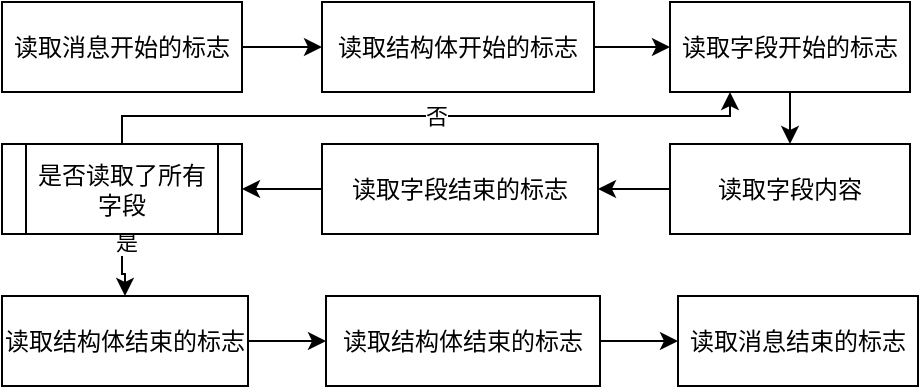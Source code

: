 <mxfile version="23.1.5" type="device">
  <diagram name="第 1 页" id="jgar2wl3oYclChfsqZga">
    <mxGraphModel dx="1025" dy="854" grid="0" gridSize="10" guides="1" tooltips="1" connect="1" arrows="1" fold="1" page="1" pageScale="1" pageWidth="827" pageHeight="1169" math="0" shadow="0">
      <root>
        <mxCell id="0" />
        <mxCell id="1" parent="0" />
        <mxCell id="b8yJQDJiUYAxETwQN9pN-10" style="edgeStyle=orthogonalEdgeStyle;rounded=0;orthogonalLoop=1;jettySize=auto;html=1;entryX=0;entryY=0.5;entryDx=0;entryDy=0;fontFamily=Times New Roman;" parent="1" source="b8yJQDJiUYAxETwQN9pN-1" target="b8yJQDJiUYAxETwQN9pN-2" edge="1">
          <mxGeometry relative="1" as="geometry" />
        </mxCell>
        <mxCell id="b8yJQDJiUYAxETwQN9pN-1" value="读取消息开始的标志" style="rounded=0;whiteSpace=wrap;html=1;fontFamily=Times New Roman;" parent="1" vertex="1">
          <mxGeometry x="185" y="216" width="120" height="45" as="geometry" />
        </mxCell>
        <mxCell id="b8yJQDJiUYAxETwQN9pN-11" style="edgeStyle=orthogonalEdgeStyle;rounded=0;orthogonalLoop=1;jettySize=auto;html=1;entryX=0;entryY=0.5;entryDx=0;entryDy=0;fontFamily=Times New Roman;" parent="1" source="b8yJQDJiUYAxETwQN9pN-2" target="b8yJQDJiUYAxETwQN9pN-3" edge="1">
          <mxGeometry relative="1" as="geometry" />
        </mxCell>
        <mxCell id="b8yJQDJiUYAxETwQN9pN-2" value="读取结构体开始的标志" style="rounded=0;whiteSpace=wrap;html=1;fontFamily=Times New Roman;" parent="1" vertex="1">
          <mxGeometry x="345" y="216" width="136" height="45" as="geometry" />
        </mxCell>
        <mxCell id="b8yJQDJiUYAxETwQN9pN-12" style="edgeStyle=orthogonalEdgeStyle;rounded=0;orthogonalLoop=1;jettySize=auto;html=1;fontFamily=Times New Roman;" parent="1" source="b8yJQDJiUYAxETwQN9pN-3" target="b8yJQDJiUYAxETwQN9pN-4" edge="1">
          <mxGeometry relative="1" as="geometry" />
        </mxCell>
        <mxCell id="b8yJQDJiUYAxETwQN9pN-3" value="读取字段开始的标志" style="rounded=0;whiteSpace=wrap;html=1;fontFamily=Times New Roman;" parent="1" vertex="1">
          <mxGeometry x="519" y="216" width="120" height="45" as="geometry" />
        </mxCell>
        <mxCell id="b8yJQDJiUYAxETwQN9pN-13" style="edgeStyle=orthogonalEdgeStyle;rounded=0;orthogonalLoop=1;jettySize=auto;html=1;entryX=1;entryY=0.5;entryDx=0;entryDy=0;fontFamily=Times New Roman;" parent="1" source="b8yJQDJiUYAxETwQN9pN-4" target="b8yJQDJiUYAxETwQN9pN-5" edge="1">
          <mxGeometry relative="1" as="geometry" />
        </mxCell>
        <mxCell id="b8yJQDJiUYAxETwQN9pN-4" value="读取字段内容" style="rounded=0;whiteSpace=wrap;html=1;fontFamily=Times New Roman;" parent="1" vertex="1">
          <mxGeometry x="519" y="287" width="120" height="45" as="geometry" />
        </mxCell>
        <mxCell id="b8yJQDJiUYAxETwQN9pN-14" style="edgeStyle=orthogonalEdgeStyle;rounded=0;orthogonalLoop=1;jettySize=auto;html=1;entryX=1;entryY=0.5;entryDx=0;entryDy=0;fontFamily=Times New Roman;" parent="1" source="b8yJQDJiUYAxETwQN9pN-5" target="b8yJQDJiUYAxETwQN9pN-8" edge="1">
          <mxGeometry relative="1" as="geometry" />
        </mxCell>
        <mxCell id="b8yJQDJiUYAxETwQN9pN-5" value="读取字段结束的标志" style="rounded=0;whiteSpace=wrap;html=1;fontFamily=Times New Roman;" parent="1" vertex="1">
          <mxGeometry x="345" y="287" width="138" height="45" as="geometry" />
        </mxCell>
        <mxCell id="b8yJQDJiUYAxETwQN9pN-19" style="edgeStyle=orthogonalEdgeStyle;rounded=0;orthogonalLoop=1;jettySize=auto;html=1;entryX=0;entryY=0.5;entryDx=0;entryDy=0;fontFamily=Times New Roman;" parent="1" source="b8yJQDJiUYAxETwQN9pN-6" target="b8yJQDJiUYAxETwQN9pN-7" edge="1">
          <mxGeometry relative="1" as="geometry" />
        </mxCell>
        <mxCell id="b8yJQDJiUYAxETwQN9pN-6" value="读取结构体结束的标志" style="rounded=0;whiteSpace=wrap;html=1;fontFamily=Times New Roman;" parent="1" vertex="1">
          <mxGeometry x="185" y="363" width="123" height="45" as="geometry" />
        </mxCell>
        <mxCell id="b8yJQDJiUYAxETwQN9pN-20" style="edgeStyle=orthogonalEdgeStyle;rounded=0;orthogonalLoop=1;jettySize=auto;html=1;entryX=0;entryY=0.5;entryDx=0;entryDy=0;fontFamily=Times New Roman;" parent="1" source="b8yJQDJiUYAxETwQN9pN-7" target="b8yJQDJiUYAxETwQN9pN-9" edge="1">
          <mxGeometry relative="1" as="geometry" />
        </mxCell>
        <mxCell id="b8yJQDJiUYAxETwQN9pN-7" value="读取结构体结束的标志" style="rounded=0;whiteSpace=wrap;html=1;fontFamily=Times New Roman;" parent="1" vertex="1">
          <mxGeometry x="347" y="363" width="137" height="45" as="geometry" />
        </mxCell>
        <mxCell id="b8yJQDJiUYAxETwQN9pN-15" style="edgeStyle=orthogonalEdgeStyle;rounded=0;orthogonalLoop=1;jettySize=auto;html=1;entryX=0.25;entryY=1;entryDx=0;entryDy=0;fontFamily=Times New Roman;" parent="1" source="b8yJQDJiUYAxETwQN9pN-8" target="b8yJQDJiUYAxETwQN9pN-3" edge="1">
          <mxGeometry relative="1" as="geometry">
            <Array as="points">
              <mxPoint x="245" y="273" />
              <mxPoint x="549" y="273" />
            </Array>
          </mxGeometry>
        </mxCell>
        <mxCell id="b8yJQDJiUYAxETwQN9pN-16" value="否" style="edgeLabel;html=1;align=center;verticalAlign=middle;resizable=0;points=[];fontFamily=Times New Roman;" parent="b8yJQDJiUYAxETwQN9pN-15" vertex="1" connectable="0">
          <mxGeometry x="0.037" relative="1" as="geometry">
            <mxPoint as="offset" />
          </mxGeometry>
        </mxCell>
        <mxCell id="b8yJQDJiUYAxETwQN9pN-17" style="edgeStyle=orthogonalEdgeStyle;rounded=0;orthogonalLoop=1;jettySize=auto;html=1;entryX=0.5;entryY=0;entryDx=0;entryDy=0;fontFamily=Times New Roman;" parent="1" source="b8yJQDJiUYAxETwQN9pN-8" target="b8yJQDJiUYAxETwQN9pN-6" edge="1">
          <mxGeometry relative="1" as="geometry" />
        </mxCell>
        <mxCell id="b8yJQDJiUYAxETwQN9pN-18" value="是" style="edgeLabel;html=1;align=center;verticalAlign=middle;resizable=0;points=[];fontFamily=Times New Roman;" parent="b8yJQDJiUYAxETwQN9pN-17" vertex="1" connectable="0">
          <mxGeometry x="-0.176" y="1" relative="1" as="geometry">
            <mxPoint x="1" y="-10" as="offset" />
          </mxGeometry>
        </mxCell>
        <mxCell id="b8yJQDJiUYAxETwQN9pN-8" value="是否读取了所有字段" style="shape=process;whiteSpace=wrap;html=1;backgroundOutline=1;fontFamily=Times New Roman;" parent="1" vertex="1">
          <mxGeometry x="185" y="287" width="120" height="45" as="geometry" />
        </mxCell>
        <mxCell id="b8yJQDJiUYAxETwQN9pN-9" value="读取消息结束的标志" style="rounded=0;whiteSpace=wrap;html=1;fontFamily=Times New Roman;" parent="1" vertex="1">
          <mxGeometry x="523" y="363" width="120" height="45" as="geometry" />
        </mxCell>
      </root>
    </mxGraphModel>
  </diagram>
</mxfile>
